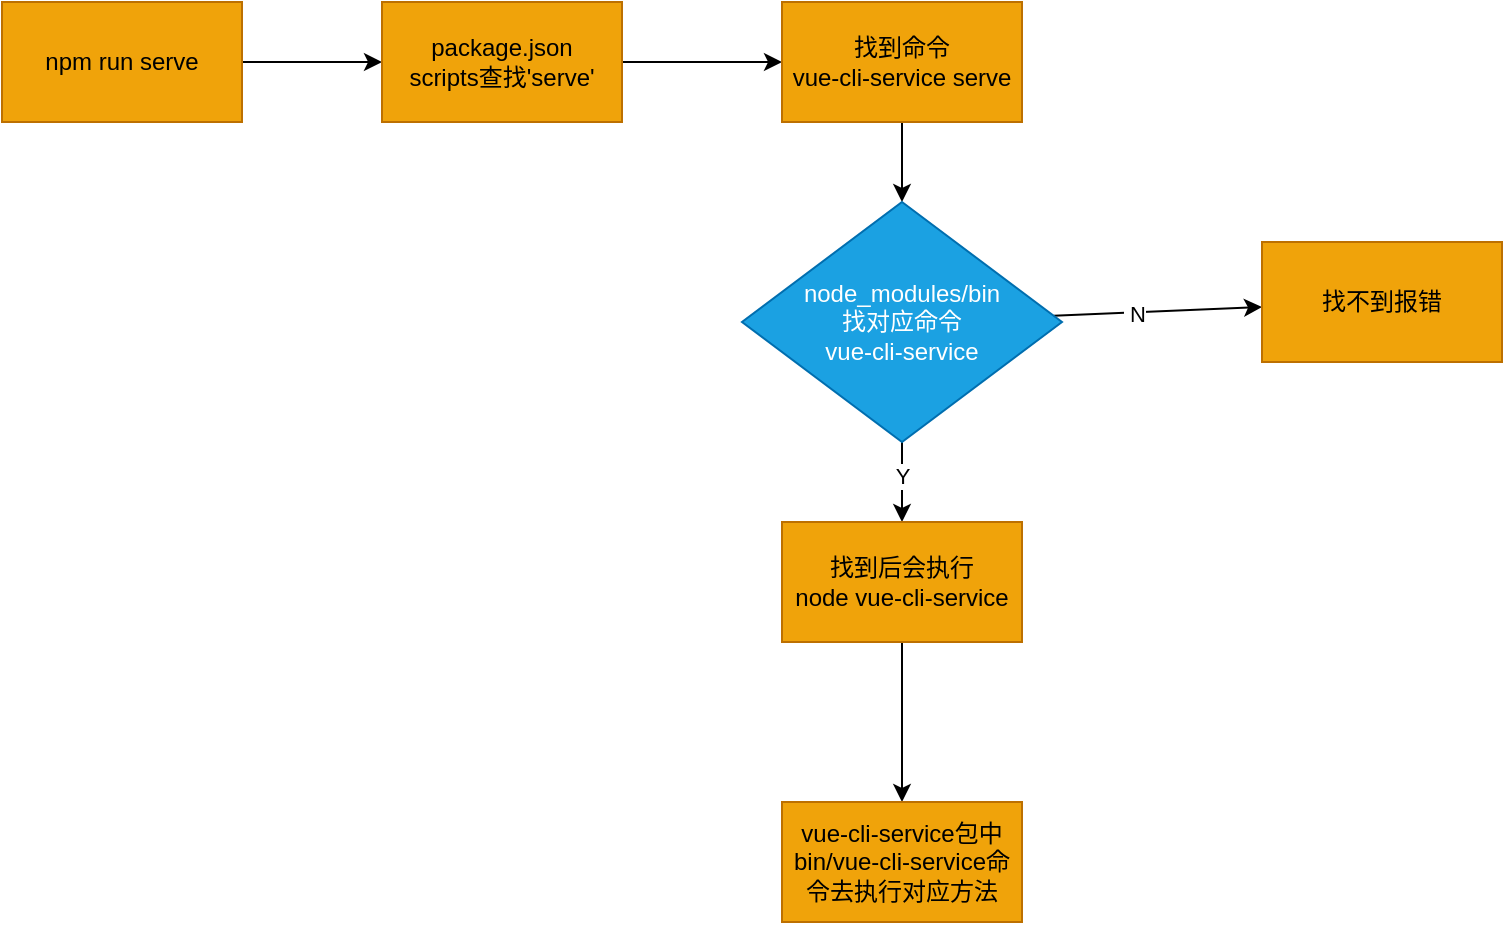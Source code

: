 <mxfile>
    <diagram id="N2wYF9W9jPD2wJsZD9hW" name="第 1 页">
        <mxGraphModel dx="887" dy="428" grid="1" gridSize="10" guides="1" tooltips="1" connect="1" arrows="1" fold="1" page="1" pageScale="1" pageWidth="1200" pageHeight="1920" math="0" shadow="0">
            <root>
                <mxCell id="0"/>
                <mxCell id="1" parent="0"/>
                <mxCell id="4" value="" style="edgeStyle=none;html=1;" edge="1" parent="1" source="2" target="3">
                    <mxGeometry relative="1" as="geometry"/>
                </mxCell>
                <mxCell id="2" value="npm run serve" style="rounded=0;whiteSpace=wrap;html=1;fillColor=#f0a30a;fontColor=#000000;strokeColor=#BD7000;" vertex="1" parent="1">
                    <mxGeometry x="190" y="120" width="120" height="60" as="geometry"/>
                </mxCell>
                <mxCell id="6" value="" style="edgeStyle=none;html=1;" edge="1" parent="1" source="3" target="5">
                    <mxGeometry relative="1" as="geometry"/>
                </mxCell>
                <mxCell id="3" value="package.json&lt;br&gt;scripts查找'serve'" style="whiteSpace=wrap;html=1;rounded=0;fillColor=#f0a30a;fontColor=#000000;strokeColor=#BD7000;" vertex="1" parent="1">
                    <mxGeometry x="380" y="120" width="120" height="60" as="geometry"/>
                </mxCell>
                <mxCell id="8" value="" style="edgeStyle=none;html=1;" edge="1" parent="1" source="5" target="7">
                    <mxGeometry relative="1" as="geometry"/>
                </mxCell>
                <mxCell id="5" value="找到命令&lt;br&gt;vue-cli-service serve" style="whiteSpace=wrap;html=1;rounded=0;fillColor=#f0a30a;fontColor=#000000;strokeColor=#BD7000;" vertex="1" parent="1">
                    <mxGeometry x="580" y="120" width="120" height="60" as="geometry"/>
                </mxCell>
                <mxCell id="10" value="" style="edgeStyle=none;html=1;" edge="1" parent="1" source="7" target="9">
                    <mxGeometry relative="1" as="geometry"/>
                </mxCell>
                <mxCell id="11" value="&amp;nbsp;N" style="edgeLabel;html=1;align=center;verticalAlign=middle;resizable=0;points=[];" vertex="1" connectable="0" parent="10">
                    <mxGeometry x="-0.24" relative="1" as="geometry">
                        <mxPoint y="1" as="offset"/>
                    </mxGeometry>
                </mxCell>
                <mxCell id="13" value="" style="edgeStyle=none;html=1;" edge="1" parent="1" source="7" target="12">
                    <mxGeometry relative="1" as="geometry"/>
                </mxCell>
                <mxCell id="16" value="Y" style="edgeLabel;html=1;align=center;verticalAlign=middle;resizable=0;points=[];" vertex="1" connectable="0" parent="13">
                    <mxGeometry x="-0.15" relative="1" as="geometry">
                        <mxPoint as="offset"/>
                    </mxGeometry>
                </mxCell>
                <mxCell id="7" value="node_modules/bin&lt;br&gt;找对应命令&lt;br&gt;vue-cli-service" style="rhombus;whiteSpace=wrap;html=1;rounded=0;fillColor=#1ba1e2;fontColor=#ffffff;strokeColor=#006EAF;" vertex="1" parent="1">
                    <mxGeometry x="560" y="220" width="160" height="120" as="geometry"/>
                </mxCell>
                <mxCell id="9" value="找不到报错" style="whiteSpace=wrap;html=1;rounded=0;fillColor=#f0a30a;fontColor=#000000;strokeColor=#BD7000;" vertex="1" parent="1">
                    <mxGeometry x="820" y="240" width="120" height="60" as="geometry"/>
                </mxCell>
                <mxCell id="15" value="" style="edgeStyle=none;html=1;" edge="1" parent="1" source="12" target="14">
                    <mxGeometry relative="1" as="geometry"/>
                </mxCell>
                <mxCell id="12" value="找到后会执行&lt;br&gt;node vue-cli-service" style="whiteSpace=wrap;html=1;rounded=0;fillColor=#f0a30a;fontColor=#000000;strokeColor=#BD7000;" vertex="1" parent="1">
                    <mxGeometry x="580" y="380" width="120" height="60" as="geometry"/>
                </mxCell>
                <mxCell id="14" value="vue-cli-service包中&lt;br&gt;bin/vue-cli-service命令去执行对应方法" style="whiteSpace=wrap;html=1;rounded=0;fillColor=#f0a30a;fontColor=#000000;strokeColor=#BD7000;" vertex="1" parent="1">
                    <mxGeometry x="580" y="520" width="120" height="60" as="geometry"/>
                </mxCell>
            </root>
        </mxGraphModel>
    </diagram>
</mxfile>